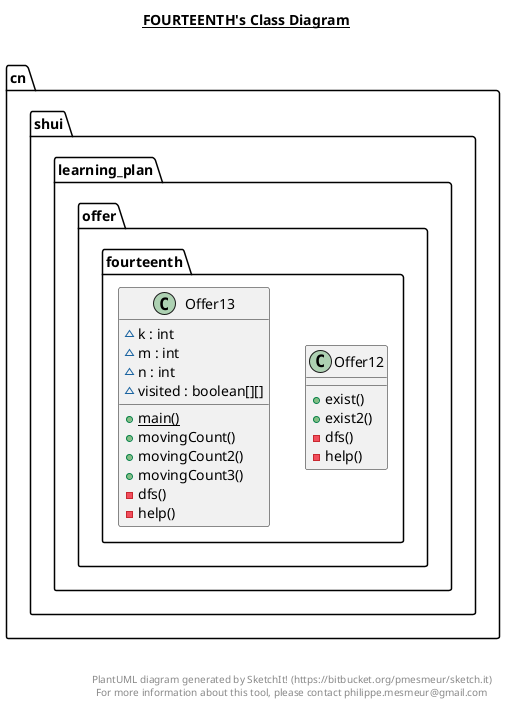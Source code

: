 @startuml

title __FOURTEENTH's Class Diagram__\n

  namespace cn.shui.learning_plan.offer.fourteenth {
    class cn.shui.learning_plan.offer.fourteenth.Offer12 {
        + exist()
        + exist2()
        - dfs()
        - help()
    }
  }
  

  namespace cn.shui.learning_plan.offer.fourteenth {
    class cn.shui.learning_plan.offer.fourteenth.Offer13 {
        ~ k : int
        ~ m : int
        ~ n : int
        ~ visited : boolean[][]
        {static} + main()
        + movingCount()
        + movingCount2()
        + movingCount3()
        - dfs()
        - help()
    }
  }
  



right footer


PlantUML diagram generated by SketchIt! (https://bitbucket.org/pmesmeur/sketch.it)
For more information about this tool, please contact philippe.mesmeur@gmail.com
endfooter

@enduml
